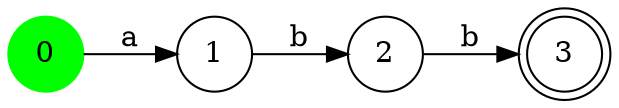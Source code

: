 digraph NFA {
  rankdir=LR;
  node [shape = circle];
  0 [style=filled, color=green];
  3 [shape=doublecircle];
  0 -> 1 [label="a"];
  1 -> 2 [label="b"];
  2 -> 3 [label="b"];
}
